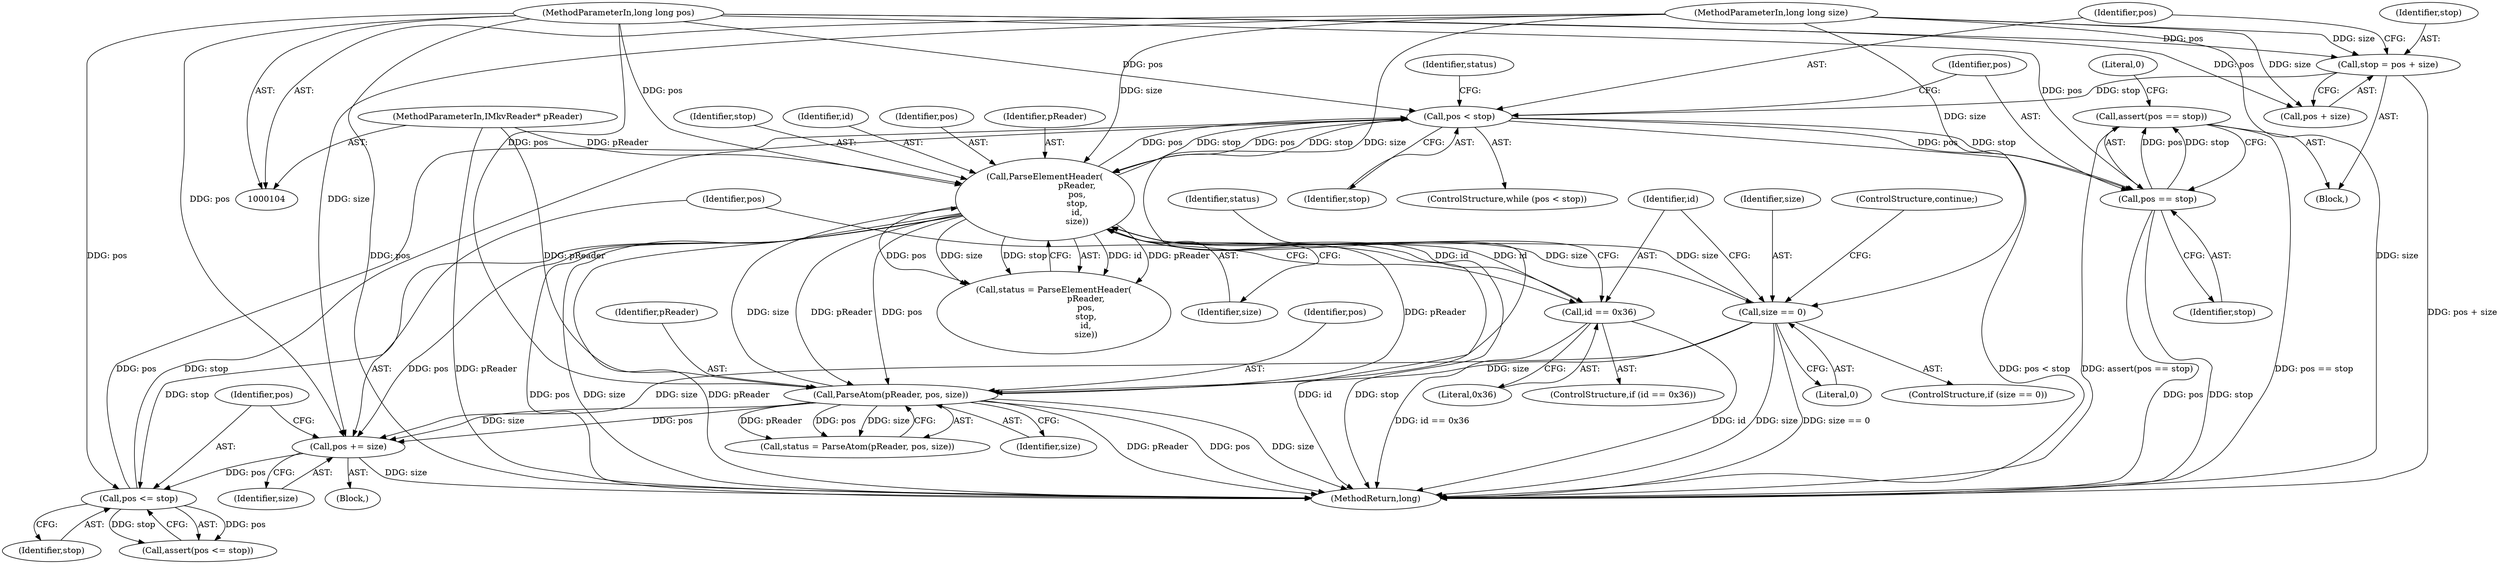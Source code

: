 digraph "1_Android_04839626ed859623901ebd3a5fd483982186b59d_163@API" {
"1000166" [label="(Call,assert(pos == stop))"];
"1000167" [label="(Call,pos == stop)"];
"1000116" [label="(Call,pos < stop)"];
"1000163" [label="(Call,pos <= stop)"];
"1000159" [label="(Call,pos += size)"];
"1000138" [label="(Call,size == 0)"];
"1000125" [label="(Call,ParseElementHeader(\n                        pReader,\n                        pos,\n                        stop,\n                        id,\n                        size))"];
"1000149" [label="(Call,ParseAtom(pReader, pos, size))"];
"1000105" [label="(MethodParameterIn,IMkvReader* pReader)"];
"1000106" [label="(MethodParameterIn,long long pos)"];
"1000107" [label="(MethodParameterIn,long long size)"];
"1000143" [label="(Call,id == 0x36)"];
"1000110" [label="(Call,stop = pos + size)"];
"1000165" [label="(Identifier,stop)"];
"1000106" [label="(MethodParameterIn,long long pos)"];
"1000140" [label="(Literal,0)"];
"1000112" [label="(Call,pos + size)"];
"1000164" [label="(Identifier,pos)"];
"1000139" [label="(Identifier,size)"];
"1000169" [label="(Identifier,stop)"];
"1000116" [label="(Call,pos < stop)"];
"1000145" [label="(Literal,0x36)"];
"1000126" [label="(Identifier,pReader)"];
"1000166" [label="(Call,assert(pos == stop))"];
"1000144" [label="(Identifier,id)"];
"1000152" [label="(Identifier,size)"];
"1000148" [label="(Identifier,status)"];
"1000118" [label="(Identifier,stop)"];
"1000111" [label="(Identifier,stop)"];
"1000125" [label="(Call,ParseElementHeader(\n                        pReader,\n                        pos,\n                        stop,\n                        id,\n                        size))"];
"1000160" [label="(Identifier,pos)"];
"1000147" [label="(Call,status = ParseAtom(pReader, pos, size))"];
"1000128" [label="(Identifier,stop)"];
"1000108" [label="(Block,)"];
"1000107" [label="(MethodParameterIn,long long size)"];
"1000151" [label="(Identifier,pos)"];
"1000110" [label="(Call,stop = pos + size)"];
"1000171" [label="(Literal,0)"];
"1000150" [label="(Identifier,pReader)"];
"1000115" [label="(ControlStructure,while (pos < stop))"];
"1000138" [label="(Call,size == 0)"];
"1000137" [label="(ControlStructure,if (size == 0))"];
"1000167" [label="(Call,pos == stop)"];
"1000162" [label="(Call,assert(pos <= stop))"];
"1000149" [label="(Call,ParseAtom(pReader, pos, size))"];
"1000129" [label="(Identifier,id)"];
"1000143" [label="(Call,id == 0x36)"];
"1000142" [label="(ControlStructure,if (id == 0x36))"];
"1000123" [label="(Call,status = ParseElementHeader(\n                        pReader,\n                        pos,\n                        stop,\n                        id,\n                        size))"];
"1000130" [label="(Identifier,size)"];
"1000105" [label="(MethodParameterIn,IMkvReader* pReader)"];
"1000161" [label="(Identifier,size)"];
"1000127" [label="(Identifier,pos)"];
"1000168" [label="(Identifier,pos)"];
"1000117" [label="(Identifier,pos)"];
"1000124" [label="(Identifier,status)"];
"1000159" [label="(Call,pos += size)"];
"1000141" [label="(ControlStructure,continue;)"];
"1000119" [label="(Block,)"];
"1000172" [label="(MethodReturn,long)"];
"1000163" [label="(Call,pos <= stop)"];
"1000166" -> "1000108"  [label="AST: "];
"1000166" -> "1000167"  [label="CFG: "];
"1000167" -> "1000166"  [label="AST: "];
"1000171" -> "1000166"  [label="CFG: "];
"1000166" -> "1000172"  [label="DDG: assert(pos == stop)"];
"1000166" -> "1000172"  [label="DDG: pos == stop"];
"1000167" -> "1000166"  [label="DDG: pos"];
"1000167" -> "1000166"  [label="DDG: stop"];
"1000167" -> "1000169"  [label="CFG: "];
"1000168" -> "1000167"  [label="AST: "];
"1000169" -> "1000167"  [label="AST: "];
"1000167" -> "1000172"  [label="DDG: stop"];
"1000167" -> "1000172"  [label="DDG: pos"];
"1000116" -> "1000167"  [label="DDG: pos"];
"1000116" -> "1000167"  [label="DDG: stop"];
"1000106" -> "1000167"  [label="DDG: pos"];
"1000116" -> "1000115"  [label="AST: "];
"1000116" -> "1000118"  [label="CFG: "];
"1000117" -> "1000116"  [label="AST: "];
"1000118" -> "1000116"  [label="AST: "];
"1000124" -> "1000116"  [label="CFG: "];
"1000168" -> "1000116"  [label="CFG: "];
"1000116" -> "1000172"  [label="DDG: pos < stop"];
"1000163" -> "1000116"  [label="DDG: pos"];
"1000163" -> "1000116"  [label="DDG: stop"];
"1000125" -> "1000116"  [label="DDG: pos"];
"1000125" -> "1000116"  [label="DDG: stop"];
"1000106" -> "1000116"  [label="DDG: pos"];
"1000110" -> "1000116"  [label="DDG: stop"];
"1000116" -> "1000125"  [label="DDG: pos"];
"1000116" -> "1000125"  [label="DDG: stop"];
"1000163" -> "1000162"  [label="AST: "];
"1000163" -> "1000165"  [label="CFG: "];
"1000164" -> "1000163"  [label="AST: "];
"1000165" -> "1000163"  [label="AST: "];
"1000162" -> "1000163"  [label="CFG: "];
"1000163" -> "1000162"  [label="DDG: pos"];
"1000163" -> "1000162"  [label="DDG: stop"];
"1000159" -> "1000163"  [label="DDG: pos"];
"1000106" -> "1000163"  [label="DDG: pos"];
"1000125" -> "1000163"  [label="DDG: stop"];
"1000159" -> "1000119"  [label="AST: "];
"1000159" -> "1000161"  [label="CFG: "];
"1000160" -> "1000159"  [label="AST: "];
"1000161" -> "1000159"  [label="AST: "];
"1000164" -> "1000159"  [label="CFG: "];
"1000159" -> "1000172"  [label="DDG: size"];
"1000138" -> "1000159"  [label="DDG: size"];
"1000149" -> "1000159"  [label="DDG: size"];
"1000149" -> "1000159"  [label="DDG: pos"];
"1000107" -> "1000159"  [label="DDG: size"];
"1000125" -> "1000159"  [label="DDG: pos"];
"1000106" -> "1000159"  [label="DDG: pos"];
"1000138" -> "1000137"  [label="AST: "];
"1000138" -> "1000140"  [label="CFG: "];
"1000139" -> "1000138"  [label="AST: "];
"1000140" -> "1000138"  [label="AST: "];
"1000141" -> "1000138"  [label="CFG: "];
"1000144" -> "1000138"  [label="CFG: "];
"1000138" -> "1000172"  [label="DDG: size"];
"1000138" -> "1000172"  [label="DDG: size == 0"];
"1000138" -> "1000125"  [label="DDG: size"];
"1000125" -> "1000138"  [label="DDG: size"];
"1000107" -> "1000138"  [label="DDG: size"];
"1000138" -> "1000149"  [label="DDG: size"];
"1000125" -> "1000123"  [label="AST: "];
"1000125" -> "1000130"  [label="CFG: "];
"1000126" -> "1000125"  [label="AST: "];
"1000127" -> "1000125"  [label="AST: "];
"1000128" -> "1000125"  [label="AST: "];
"1000129" -> "1000125"  [label="AST: "];
"1000130" -> "1000125"  [label="AST: "];
"1000123" -> "1000125"  [label="CFG: "];
"1000125" -> "1000172"  [label="DDG: pos"];
"1000125" -> "1000172"  [label="DDG: size"];
"1000125" -> "1000172"  [label="DDG: pReader"];
"1000125" -> "1000172"  [label="DDG: id"];
"1000125" -> "1000172"  [label="DDG: stop"];
"1000125" -> "1000123"  [label="DDG: id"];
"1000125" -> "1000123"  [label="DDG: pReader"];
"1000125" -> "1000123"  [label="DDG: pos"];
"1000125" -> "1000123"  [label="DDG: size"];
"1000125" -> "1000123"  [label="DDG: stop"];
"1000149" -> "1000125"  [label="DDG: pReader"];
"1000149" -> "1000125"  [label="DDG: size"];
"1000105" -> "1000125"  [label="DDG: pReader"];
"1000106" -> "1000125"  [label="DDG: pos"];
"1000143" -> "1000125"  [label="DDG: id"];
"1000107" -> "1000125"  [label="DDG: size"];
"1000125" -> "1000143"  [label="DDG: id"];
"1000125" -> "1000149"  [label="DDG: pReader"];
"1000125" -> "1000149"  [label="DDG: pos"];
"1000149" -> "1000147"  [label="AST: "];
"1000149" -> "1000152"  [label="CFG: "];
"1000150" -> "1000149"  [label="AST: "];
"1000151" -> "1000149"  [label="AST: "];
"1000152" -> "1000149"  [label="AST: "];
"1000147" -> "1000149"  [label="CFG: "];
"1000149" -> "1000172"  [label="DDG: pReader"];
"1000149" -> "1000172"  [label="DDG: pos"];
"1000149" -> "1000172"  [label="DDG: size"];
"1000149" -> "1000147"  [label="DDG: pReader"];
"1000149" -> "1000147"  [label="DDG: pos"];
"1000149" -> "1000147"  [label="DDG: size"];
"1000105" -> "1000149"  [label="DDG: pReader"];
"1000106" -> "1000149"  [label="DDG: pos"];
"1000107" -> "1000149"  [label="DDG: size"];
"1000105" -> "1000104"  [label="AST: "];
"1000105" -> "1000172"  [label="DDG: pReader"];
"1000106" -> "1000104"  [label="AST: "];
"1000106" -> "1000172"  [label="DDG: pos"];
"1000106" -> "1000110"  [label="DDG: pos"];
"1000106" -> "1000112"  [label="DDG: pos"];
"1000107" -> "1000104"  [label="AST: "];
"1000107" -> "1000172"  [label="DDG: size"];
"1000107" -> "1000110"  [label="DDG: size"];
"1000107" -> "1000112"  [label="DDG: size"];
"1000143" -> "1000142"  [label="AST: "];
"1000143" -> "1000145"  [label="CFG: "];
"1000144" -> "1000143"  [label="AST: "];
"1000145" -> "1000143"  [label="AST: "];
"1000148" -> "1000143"  [label="CFG: "];
"1000160" -> "1000143"  [label="CFG: "];
"1000143" -> "1000172"  [label="DDG: id == 0x36"];
"1000143" -> "1000172"  [label="DDG: id"];
"1000110" -> "1000108"  [label="AST: "];
"1000110" -> "1000112"  [label="CFG: "];
"1000111" -> "1000110"  [label="AST: "];
"1000112" -> "1000110"  [label="AST: "];
"1000117" -> "1000110"  [label="CFG: "];
"1000110" -> "1000172"  [label="DDG: pos + size"];
}
